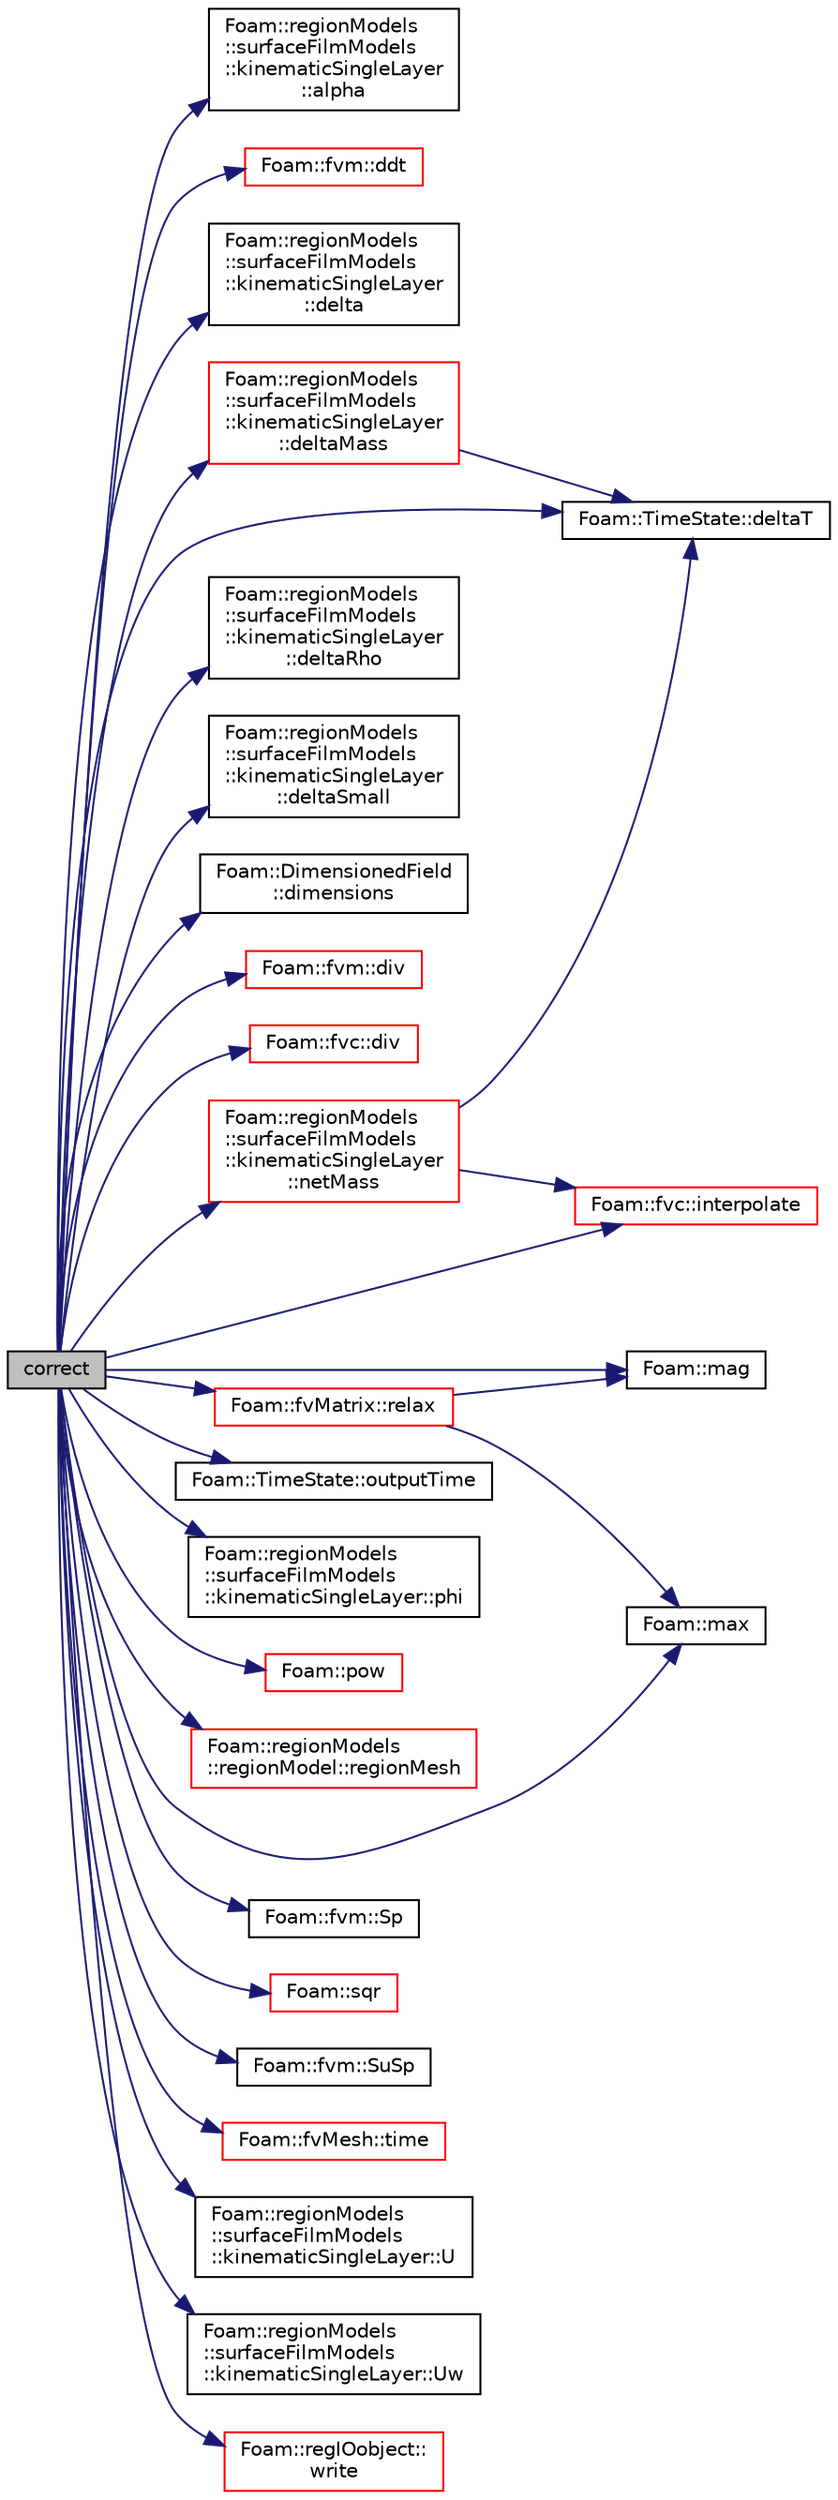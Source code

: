 digraph "correct"
{
  bgcolor="transparent";
  edge [fontname="Helvetica",fontsize="10",labelfontname="Helvetica",labelfontsize="10"];
  node [fontname="Helvetica",fontsize="10",shape=record];
  rankdir="LR";
  Node1 [label="correct",height=0.2,width=0.4,color="black", fillcolor="grey75", style="filled", fontcolor="black"];
  Node1 -> Node2 [color="midnightblue",fontsize="10",style="solid",fontname="Helvetica"];
  Node2 [label="Foam::regionModels\l::surfaceFilmModels\l::kinematicSingleLayer\l::alpha",height=0.2,width=0.4,color="black",URL="$a01229.html#ae36e17b7f4720f121a9921c3878448f1",tooltip="Return the film coverage, 1 = covered, 0 = uncovered / []. "];
  Node1 -> Node3 [color="midnightblue",fontsize="10",style="solid",fontname="Helvetica"];
  Node3 [label="Foam::fvm::ddt",height=0.2,width=0.4,color="red",URL="$a10710.html#a2d88eca98ab69b84af7ddb96e35f5a44"];
  Node1 -> Node4 [color="midnightblue",fontsize="10",style="solid",fontname="Helvetica"];
  Node4 [label="Foam::regionModels\l::surfaceFilmModels\l::kinematicSingleLayer\l::delta",height=0.2,width=0.4,color="black",URL="$a01229.html#af6a79c4b8e19c143706e7a2216cb3b70",tooltip="Return const access to the film thickness / [m]. "];
  Node1 -> Node5 [color="midnightblue",fontsize="10",style="solid",fontname="Helvetica"];
  Node5 [label="Foam::regionModels\l::surfaceFilmModels\l::kinematicSingleLayer\l::deltaMass",height=0.2,width=0.4,color="red",URL="$a01229.html#af65ab66d73cd19c226e886a6645cafe1",tooltip="Return the change in film mass due to sources/sinks. "];
  Node5 -> Node6 [color="midnightblue",fontsize="10",style="solid",fontname="Helvetica"];
  Node6 [label="Foam::TimeState::deltaT",height=0.2,width=0.4,color="black",URL="$a02603.html#ab8414d012e25a94a0a5efdcfe14167e8",tooltip="Return time step. "];
  Node1 -> Node7 [color="midnightblue",fontsize="10",style="solid",fontname="Helvetica"];
  Node7 [label="Foam::regionModels\l::surfaceFilmModels\l::kinematicSingleLayer\l::deltaRho",height=0.2,width=0.4,color="black",URL="$a01229.html#a74fb2dbc857cbe1bda6a6519d885d22f",tooltip="Return the film thickness*density (helper field) [kg/m3]. "];
  Node1 -> Node8 [color="midnightblue",fontsize="10",style="solid",fontname="Helvetica"];
  Node8 [label="Foam::regionModels\l::surfaceFilmModels\l::kinematicSingleLayer\l::deltaSmall",height=0.2,width=0.4,color="black",URL="$a01229.html#a2ef7f03db4a70282af8c9e10d471e506",tooltip="Return small delta. "];
  Node1 -> Node6 [color="midnightblue",fontsize="10",style="solid",fontname="Helvetica"];
  Node1 -> Node9 [color="midnightblue",fontsize="10",style="solid",fontname="Helvetica"];
  Node9 [label="Foam::DimensionedField\l::dimensions",height=0.2,width=0.4,color="black",URL="$a00527.html#a6098093e7de06370342a85cfae8b31f5",tooltip="Return dimensions. "];
  Node1 -> Node10 [color="midnightblue",fontsize="10",style="solid",fontname="Helvetica"];
  Node10 [label="Foam::fvm::div",height=0.2,width=0.4,color="red",URL="$a10710.html#a058dd4757c11ae656c8d576632b33d25"];
  Node1 -> Node11 [color="midnightblue",fontsize="10",style="solid",fontname="Helvetica"];
  Node11 [label="Foam::fvc::div",height=0.2,width=0.4,color="red",URL="$a10709.html#a585533948ad80abfe589d920c641f251"];
  Node1 -> Node12 [color="midnightblue",fontsize="10",style="solid",fontname="Helvetica"];
  Node12 [label="Foam::fvc::interpolate",height=0.2,width=0.4,color="red",URL="$a10709.html#addbc18784300dd0955a9bf79f8e2c43b"];
  Node1 -> Node13 [color="midnightblue",fontsize="10",style="solid",fontname="Helvetica"];
  Node13 [label="Foam::mag",height=0.2,width=0.4,color="black",URL="$a10675.html#a929da2a3fdcf3dacbbe0487d3a330dae"];
  Node1 -> Node14 [color="midnightblue",fontsize="10",style="solid",fontname="Helvetica"];
  Node14 [label="Foam::max",height=0.2,width=0.4,color="black",URL="$a10675.html#ac993e906cf2774ae77e666bc24e81733"];
  Node1 -> Node15 [color="midnightblue",fontsize="10",style="solid",fontname="Helvetica"];
  Node15 [label="Foam::regionModels\l::surfaceFilmModels\l::kinematicSingleLayer\l::netMass",height=0.2,width=0.4,color="red",URL="$a01229.html#a089f02e1b30b9a17fd7380c2ce39a0f9",tooltip="Return the net film mass available over the next integration. "];
  Node15 -> Node6 [color="midnightblue",fontsize="10",style="solid",fontname="Helvetica"];
  Node15 -> Node12 [color="midnightblue",fontsize="10",style="solid",fontname="Helvetica"];
  Node1 -> Node16 [color="midnightblue",fontsize="10",style="solid",fontname="Helvetica"];
  Node16 [label="Foam::TimeState::outputTime",height=0.2,width=0.4,color="black",URL="$a02603.html#a4c739173bf75a87e1b6535c2431f1229",tooltip="Return true if this is an output time (primary or secondary) "];
  Node1 -> Node17 [color="midnightblue",fontsize="10",style="solid",fontname="Helvetica"];
  Node17 [label="Foam::regionModels\l::surfaceFilmModels\l::kinematicSingleLayer::phi",height=0.2,width=0.4,color="black",URL="$a01229.html#ade37cce1ef602d14a94d32d418cb8fdd",tooltip="Return the film flux [kg.m/s]. "];
  Node1 -> Node18 [color="midnightblue",fontsize="10",style="solid",fontname="Helvetica"];
  Node18 [label="Foam::pow",height=0.2,width=0.4,color="red",URL="$a10675.html#a7500c8e9d27a442adc75e287de074c7c"];
  Node1 -> Node19 [color="midnightblue",fontsize="10",style="solid",fontname="Helvetica"];
  Node19 [label="Foam::regionModels\l::regionModel::regionMesh",height=0.2,width=0.4,color="red",URL="$a02120.html#a0c7874a65eec16e2afa43acd6055b16a",tooltip="Return the region mesh database. "];
  Node1 -> Node20 [color="midnightblue",fontsize="10",style="solid",fontname="Helvetica"];
  Node20 [label="Foam::fvMatrix::relax",height=0.2,width=0.4,color="red",URL="$a00867.html#a06343b944c91a56352ebf646011c212e",tooltip="Relax matrix (for steady-state solution). "];
  Node20 -> Node13 [color="midnightblue",fontsize="10",style="solid",fontname="Helvetica"];
  Node20 -> Node14 [color="midnightblue",fontsize="10",style="solid",fontname="Helvetica"];
  Node1 -> Node21 [color="midnightblue",fontsize="10",style="solid",fontname="Helvetica"];
  Node21 [label="Foam::fvm::Sp",height=0.2,width=0.4,color="black",URL="$a10710.html#a67e0938495ebeac7ad57361957720554"];
  Node1 -> Node22 [color="midnightblue",fontsize="10",style="solid",fontname="Helvetica"];
  Node22 [label="Foam::sqr",height=0.2,width=0.4,color="red",URL="$a10675.html#a277dc11c581d53826ab5090b08f3b17b"];
  Node1 -> Node23 [color="midnightblue",fontsize="10",style="solid",fontname="Helvetica"];
  Node23 [label="Foam::fvm::SuSp",height=0.2,width=0.4,color="black",URL="$a10710.html#afbc5644dc62f3adaff3848482484e0a6"];
  Node1 -> Node24 [color="midnightblue",fontsize="10",style="solid",fontname="Helvetica"];
  Node24 [label="Foam::fvMesh::time",height=0.2,width=0.4,color="red",URL="$a00868.html#a48fcf6de2789aff6b430b5fc1a05693f",tooltip="Return the top-level database. "];
  Node1 -> Node25 [color="midnightblue",fontsize="10",style="solid",fontname="Helvetica"];
  Node25 [label="Foam::regionModels\l::surfaceFilmModels\l::kinematicSingleLayer::U",height=0.2,width=0.4,color="black",URL="$a01229.html#a4d586ad14c5384844c07d6a8c62f12ef",tooltip="Return the film velocity [m/s]. "];
  Node1 -> Node26 [color="midnightblue",fontsize="10",style="solid",fontname="Helvetica"];
  Node26 [label="Foam::regionModels\l::surfaceFilmModels\l::kinematicSingleLayer::Uw",height=0.2,width=0.4,color="black",URL="$a01229.html#af51d8a187c2da8faf29533e4de30e765",tooltip="Return the film wall velocity [m/s]. "];
  Node1 -> Node27 [color="midnightblue",fontsize="10",style="solid",fontname="Helvetica"];
  Node27 [label="Foam::regIOobject::\lwrite",height=0.2,width=0.4,color="red",URL="$a02134.html#a6e5faa425b059eeb55cd904755791076",tooltip="Write using setting from DB. "];
}
